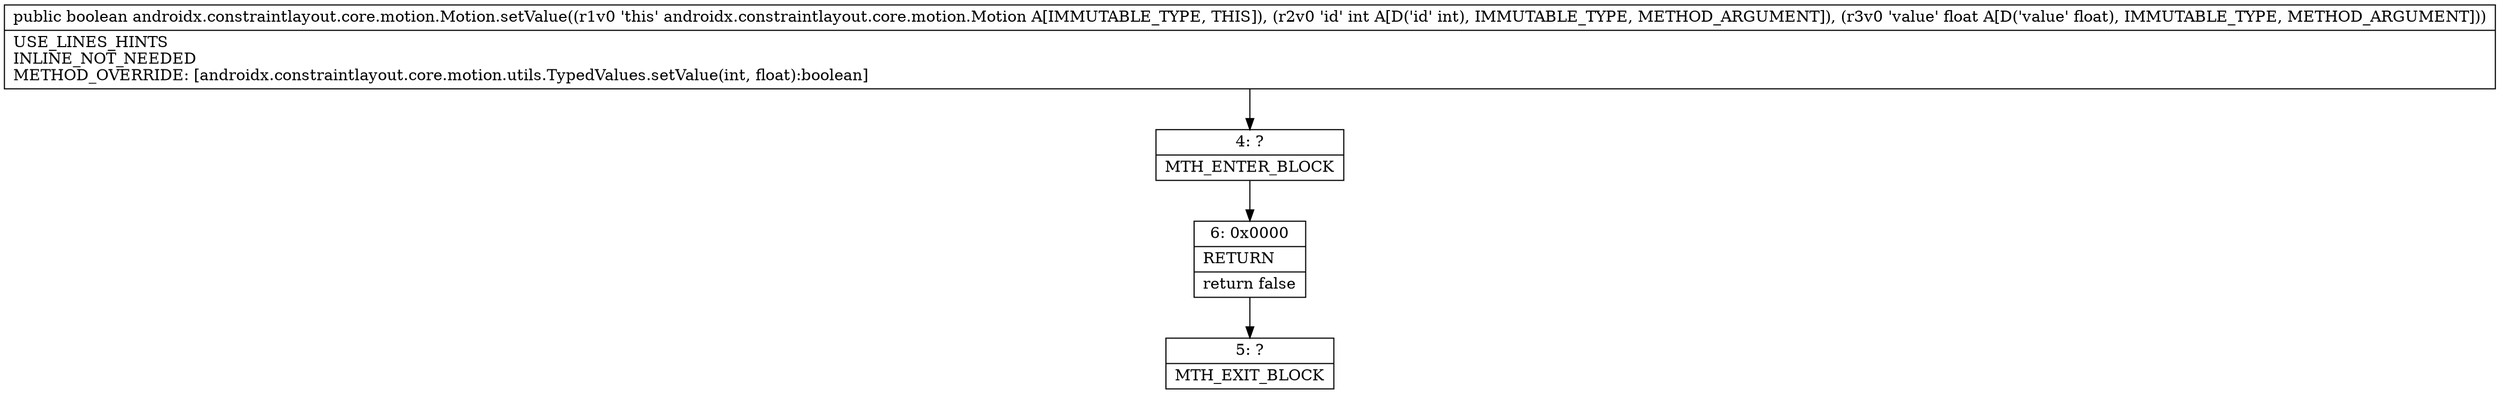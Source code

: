 digraph "CFG forandroidx.constraintlayout.core.motion.Motion.setValue(IF)Z" {
Node_4 [shape=record,label="{4\:\ ?|MTH_ENTER_BLOCK\l}"];
Node_6 [shape=record,label="{6\:\ 0x0000|RETURN\l|return false\l}"];
Node_5 [shape=record,label="{5\:\ ?|MTH_EXIT_BLOCK\l}"];
MethodNode[shape=record,label="{public boolean androidx.constraintlayout.core.motion.Motion.setValue((r1v0 'this' androidx.constraintlayout.core.motion.Motion A[IMMUTABLE_TYPE, THIS]), (r2v0 'id' int A[D('id' int), IMMUTABLE_TYPE, METHOD_ARGUMENT]), (r3v0 'value' float A[D('value' float), IMMUTABLE_TYPE, METHOD_ARGUMENT]))  | USE_LINES_HINTS\lINLINE_NOT_NEEDED\lMETHOD_OVERRIDE: [androidx.constraintlayout.core.motion.utils.TypedValues.setValue(int, float):boolean]\l}"];
MethodNode -> Node_4;Node_4 -> Node_6;
Node_6 -> Node_5;
}

